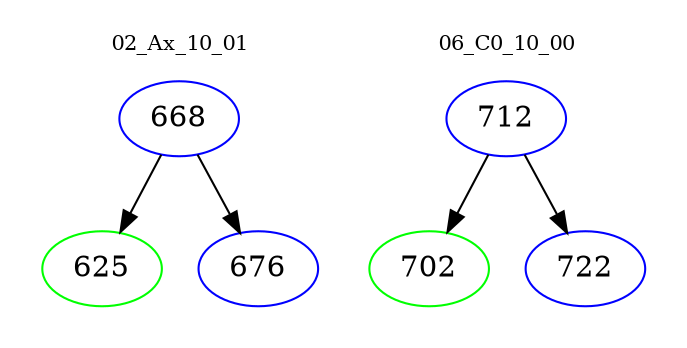digraph{
subgraph cluster_0 {
color = white
label = "02_Ax_10_01";
fontsize=10;
T0_668 [label="668", color="blue"]
T0_668 -> T0_625 [color="black"]
T0_625 [label="625", color="green"]
T0_668 -> T0_676 [color="black"]
T0_676 [label="676", color="blue"]
}
subgraph cluster_1 {
color = white
label = "06_C0_10_00";
fontsize=10;
T1_712 [label="712", color="blue"]
T1_712 -> T1_702 [color="black"]
T1_702 [label="702", color="green"]
T1_712 -> T1_722 [color="black"]
T1_722 [label="722", color="blue"]
}
}
